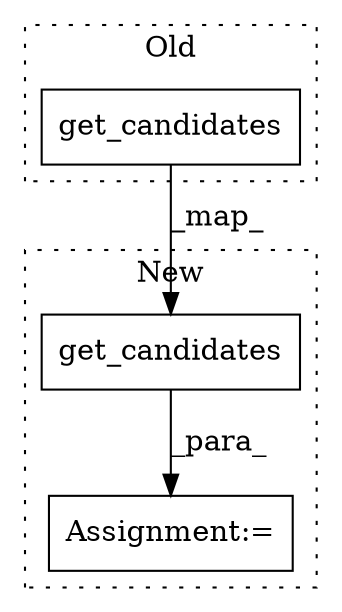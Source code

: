 digraph G {
subgraph cluster0 {
1 [label="get_candidates" a="32" s="2131,2152" l="15,1" shape="box"];
label = "Old";
style="dotted";
}
subgraph cluster1 {
2 [label="get_candidates" a="32" s="1488,1508" l="15,1" shape="box"];
3 [label="Assignment:=" a="7" s="1482" l="1" shape="box"];
label = "New";
style="dotted";
}
1 -> 2 [label="_map_"];
2 -> 3 [label="_para_"];
}